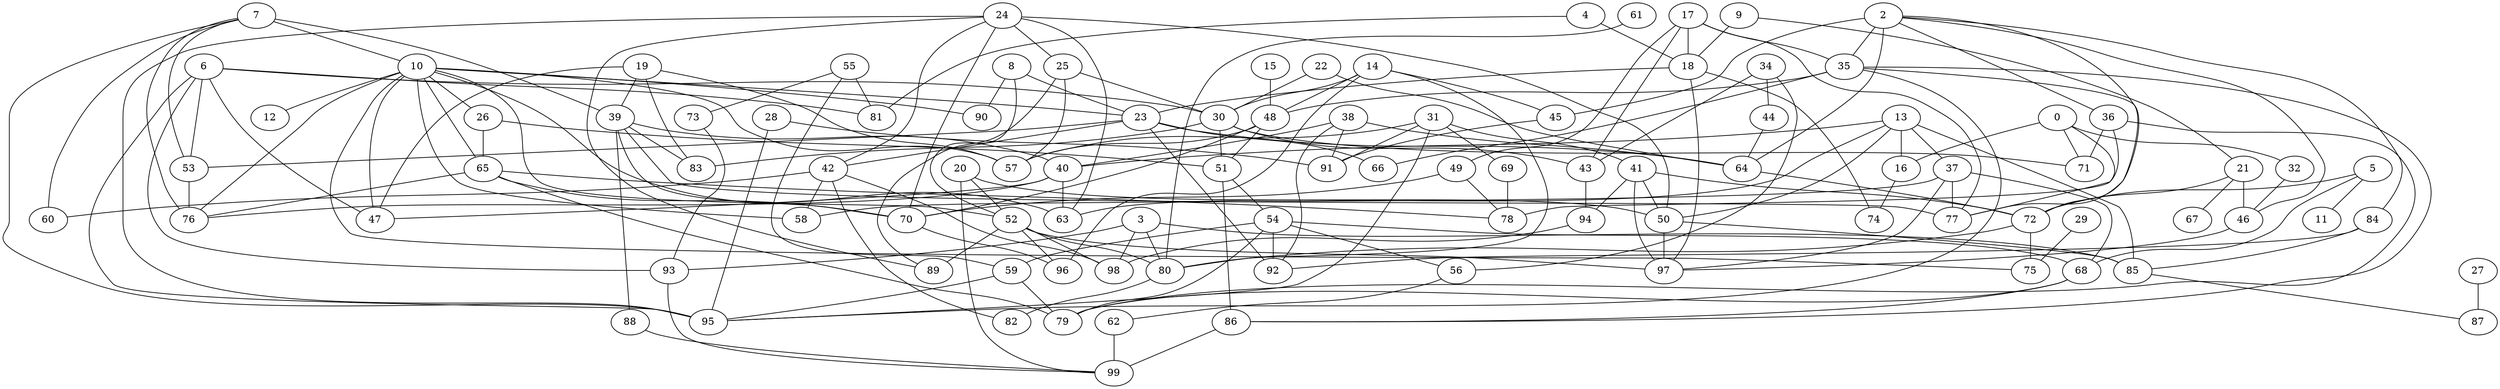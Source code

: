 strict graph "" {
	0 -- 16	[weight=10];
	0 -- 32	[weight=8];
	0 -- 71	[weight=5];
	0 -- 77	[weight=10];
	2 -- 35	[weight=10];
	2 -- 36	[weight=0];
	2 -- 45	[weight=9];
	2 -- 46	[weight=9];
	2 -- 64	[weight=6];
	2 -- 77	[weight=10];
	2 -- 84	[weight=0];
	3 -- 80	[weight=2];
	3 -- 85	[weight=10];
	3 -- 93	[weight=5];
	3 -- 98	[weight=6];
	4 -- 18	[weight=7];
	4 -- 81	[weight=0];
	5 -- 11	[weight=7];
	5 -- 68	[weight=6];
	5 -- 72	[weight=9];
	6 -- 30	[weight=5];
	6 -- 47	[weight=10];
	6 -- 53	[weight=10];
	6 -- 81	[weight=7];
	6 -- 93	[weight=10];
	6 -- 95	[weight=6];
	7 -- 10	[weight=5];
	7 -- 39	[weight=10];
	7 -- 53	[weight=1];
	7 -- 60	[weight=1];
	7 -- 76	[weight=9];
	7 -- 95	[weight=4];
	8 -- 23	[weight=8];
	8 -- 52	[weight=0];
	8 -- 90	[weight=1];
	9 -- 18	[weight=7];
	9 -- 21	[weight=1];
	10 -- 12	[weight=6];
	10 -- 23	[weight=4];
	10 -- 26	[weight=5];
	10 -- 47	[weight=9];
	10 -- 52	[weight=3];
	10 -- 57	[weight=8];
	10 -- 58	[weight=10];
	10 -- 63	[weight=6];
	10 -- 65	[weight=9];
	10 -- 75	[weight=2];
	10 -- 76	[weight=2];
	10 -- 90	[weight=7];
	13 -- 16	[weight=9];
	13 -- 37	[weight=4];
	13 -- 40	[weight=0];
	13 -- 50	[weight=6];
	13 -- 63	[weight=10];
	13 -- 85	[weight=2];
	14 -- 30	[weight=5];
	14 -- 45	[weight=2];
	14 -- 48	[weight=5];
	14 -- 80	[weight=5];
	14 -- 96	[weight=8];
	15 -- 48	[weight=10];
	16 -- 74	[weight=9];
	17 -- 18	[weight=8];
	17 -- 35	[weight=4];
	17 -- 43	[weight=7];
	17 -- 49	[weight=2];
	17 -- 77	[weight=1];
	18 -- 23	[weight=10];
	18 -- 74	[weight=1];
	18 -- 97	[weight=7];
	19 -- 39	[weight=7];
	19 -- 47	[weight=6];
	19 -- 57	[weight=0];
	19 -- 83	[weight=10];
	20 -- 50	[weight=4];
	20 -- 52	[weight=9];
	20 -- 99	[weight=6];
	21 -- 46	[weight=9];
	21 -- 67	[weight=9];
	21 -- 72	[weight=4];
	22 -- 30	[weight=7];
	22 -- 64	[weight=10];
	23 -- 42	[weight=1];
	23 -- 53	[weight=6];
	23 -- 64	[weight=3];
	23 -- 66	[weight=0];
	23 -- 92	[weight=6];
	24 -- 25	[weight=5];
	24 -- 42	[weight=1];
	24 -- 50	[weight=7];
	24 -- 63	[weight=8];
	24 -- 70	[weight=3];
	24 -- 89	[weight=7];
	24 -- 95	[weight=9];
	25 -- 30	[weight=6];
	25 -- 57	[weight=9];
	25 -- 89	[weight=0];
	26 -- 51	[weight=6];
	26 -- 65	[weight=8];
	27 -- 87	[weight=10];
	28 -- 91	[weight=2];
	28 -- 95	[weight=10];
	29 -- 75	[weight=6];
	30 -- 43	[weight=8];
	30 -- 51	[weight=6];
	30 -- 71	[weight=10];
	30 -- 83	[weight=4];
	31 -- 41	[weight=9];
	31 -- 57	[weight=7];
	31 -- 69	[weight=5];
	31 -- 91	[weight=2];
	31 -- 95	[weight=5];
	32 -- 46	[weight=0];
	34 -- 43	[weight=0];
	34 -- 44	[weight=2];
	34 -- 56	[weight=4];
	35 -- 48	[weight=3];
	35 -- 66	[weight=2];
	35 -- 72	[weight=5];
	35 -- 86	[weight=0];
	35 -- 95	[weight=6];
	36 -- 71	[weight=6];
	36 -- 78	[weight=7];
	36 -- 79	[weight=6];
	37 -- 58	[weight=4];
	37 -- 68	[weight=7];
	37 -- 77	[weight=2];
	37 -- 97	[weight=5];
	38 -- 40	[weight=0];
	38 -- 64	[weight=6];
	38 -- 91	[weight=9];
	38 -- 92	[weight=9];
	39 -- 40	[weight=1];
	39 -- 70	[weight=1];
	39 -- 77	[weight=10];
	39 -- 83	[weight=1];
	39 -- 88	[weight=1];
	40 -- 47	[weight=5];
	40 -- 63	[weight=5];
	40 -- 76	[weight=2];
	41 -- 50	[weight=3];
	41 -- 72	[weight=0];
	41 -- 94	[weight=3];
	41 -- 97	[weight=10];
	42 -- 58	[weight=5];
	42 -- 60	[weight=6];
	42 -- 82	[weight=8];
	42 -- 98	[weight=5];
	43 -- 94	[weight=5];
	44 -- 64	[weight=8];
	45 -- 91	[weight=0];
	46 -- 97	[weight=3];
	48 -- 51	[weight=8];
	48 -- 57	[weight=2];
	48 -- 70	[weight=2];
	49 -- 70	[weight=6];
	49 -- 78	[weight=1];
	50 -- 85	[weight=9];
	50 -- 97	[weight=7];
	51 -- 54	[weight=3];
	51 -- 86	[weight=3];
	52 -- 80	[weight=5];
	52 -- 89	[weight=9];
	52 -- 96	[weight=5];
	52 -- 97	[weight=6];
	52 -- 98	[weight=0];
	53 -- 76	[weight=5];
	54 -- 56	[weight=7];
	54 -- 59	[weight=2];
	54 -- 68	[weight=4];
	54 -- 79	[weight=6];
	54 -- 92	[weight=9];
	55 -- 59	[weight=1];
	55 -- 73	[weight=7];
	55 -- 81	[weight=9];
	56 -- 62	[weight=0];
	59 -- 79	[weight=7];
	59 -- 95	[weight=9];
	61 -- 80	[weight=0];
	62 -- 99	[weight=9];
	64 -- 72	[weight=3];
	65 -- 70	[weight=6];
	65 -- 76	[weight=2];
	65 -- 78	[weight=3];
	65 -- 79	[weight=9];
	68 -- 79	[weight=6];
	68 -- 86	[weight=6];
	69 -- 78	[weight=10];
	70 -- 96	[weight=2];
	72 -- 75	[weight=10];
	72 -- 80	[weight=7];
	73 -- 93	[weight=1];
	80 -- 82	[weight=6];
	84 -- 85	[weight=0];
	84 -- 92	[weight=2];
	85 -- 87	[weight=1];
	86 -- 99	[weight=8];
	88 -- 99	[weight=2];
	93 -- 99	[weight=6];
	94 -- 98	[weight=2];
}
